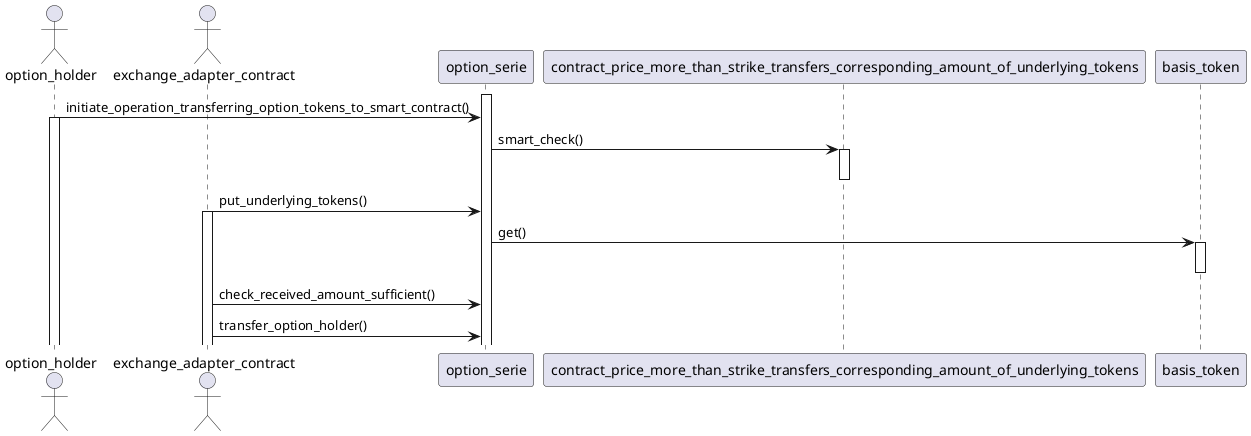 @startuml
actor option_holder
actor exchange_adapter_contract
participant option_serie
activate option_serie
option_holder -> option_serie: initiate_operation_transferring_option_tokens_to_smart_contract()
activate option_holder
participant contract_price_more_than_strike_transfers_corresponding_amount_of_underlying_tokens
option_serie -> contract_price_more_than_strike_transfers_corresponding_amount_of_underlying_tokens: smart_check()
activate contract_price_more_than_strike_transfers_corresponding_amount_of_underlying_tokens
deactivate contract_price_more_than_strike_transfers_corresponding_amount_of_underlying_tokens
exchange_adapter_contract -> option_serie: put_underlying_tokens()
activate exchange_adapter_contract
participant basis_token
option_serie -> basis_token: get()
activate basis_token
deactivate basis_token
exchange_adapter_contract -> option_serie: check_received_amount_sufficient()
exchange_adapter_contract -> option_serie: transfer_option_holder()
@enduml
